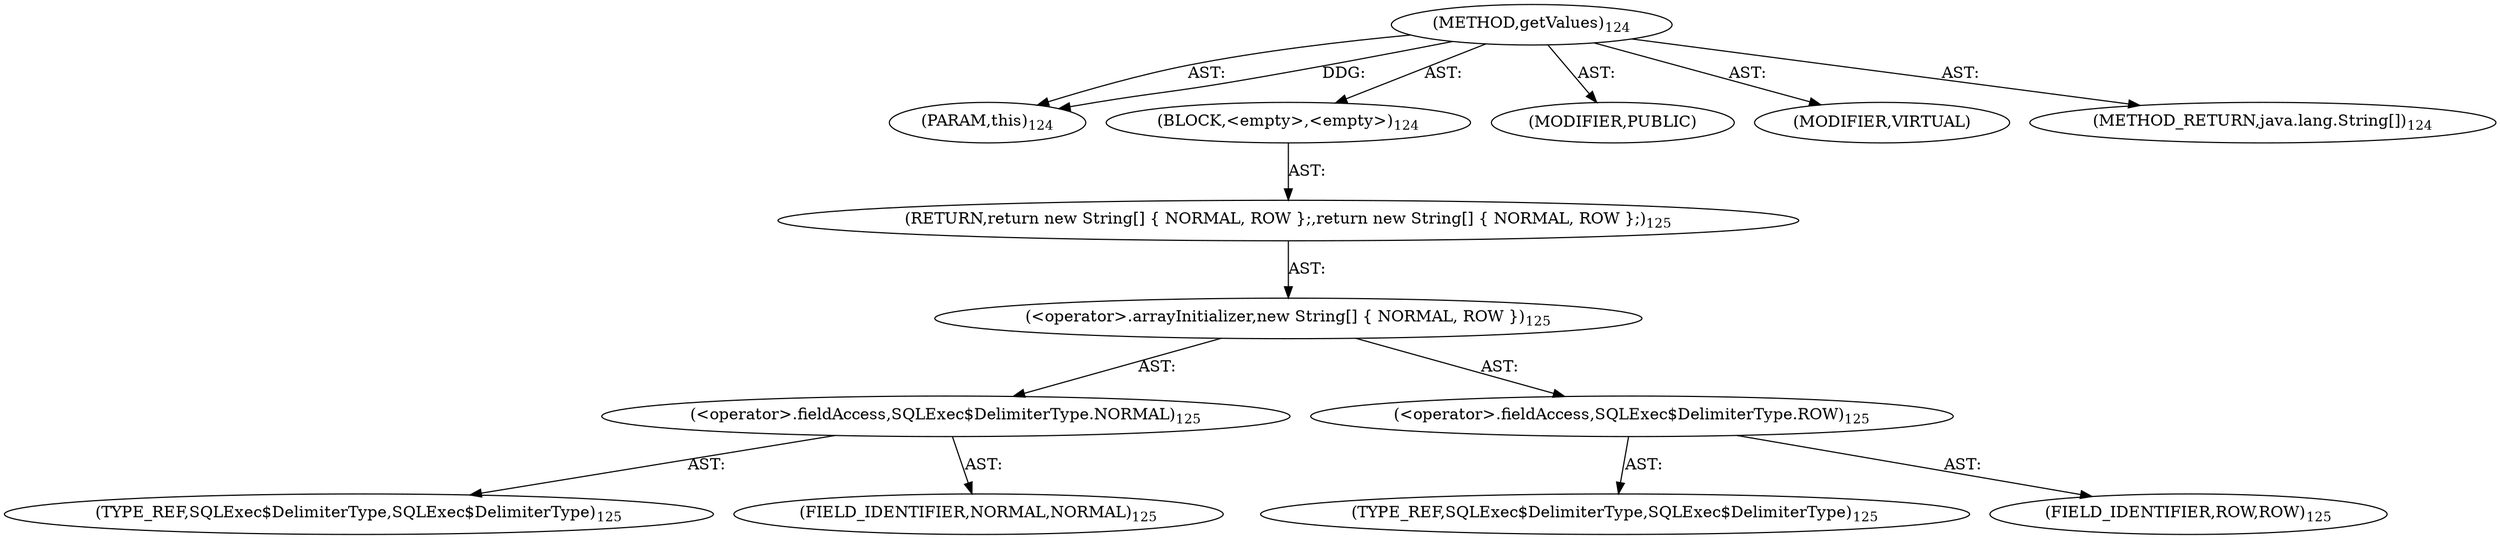 digraph "getValues" {  
"111669149696" [label = <(METHOD,getValues)<SUB>124</SUB>> ]
"115964117012" [label = <(PARAM,this)<SUB>124</SUB>> ]
"25769803776" [label = <(BLOCK,&lt;empty&gt;,&lt;empty&gt;)<SUB>124</SUB>> ]
"146028888064" [label = <(RETURN,return new String[] { NORMAL, ROW };,return new String[] { NORMAL, ROW };)<SUB>125</SUB>> ]
"30064771072" [label = <(&lt;operator&gt;.arrayInitializer,new String[] { NORMAL, ROW })<SUB>125</SUB>> ]
"30064771073" [label = <(&lt;operator&gt;.fieldAccess,SQLExec$DelimiterType.NORMAL)<SUB>125</SUB>> ]
"180388626432" [label = <(TYPE_REF,SQLExec$DelimiterType,SQLExec$DelimiterType)<SUB>125</SUB>> ]
"55834574848" [label = <(FIELD_IDENTIFIER,NORMAL,NORMAL)<SUB>125</SUB>> ]
"30064771074" [label = <(&lt;operator&gt;.fieldAccess,SQLExec$DelimiterType.ROW)<SUB>125</SUB>> ]
"180388626433" [label = <(TYPE_REF,SQLExec$DelimiterType,SQLExec$DelimiterType)<SUB>125</SUB>> ]
"55834574849" [label = <(FIELD_IDENTIFIER,ROW,ROW)<SUB>125</SUB>> ]
"133143986180" [label = <(MODIFIER,PUBLIC)> ]
"133143986181" [label = <(MODIFIER,VIRTUAL)> ]
"128849018880" [label = <(METHOD_RETURN,java.lang.String[])<SUB>124</SUB>> ]
  "111669149696" -> "115964117012"  [ label = "AST: "] 
  "111669149696" -> "25769803776"  [ label = "AST: "] 
  "111669149696" -> "133143986180"  [ label = "AST: "] 
  "111669149696" -> "133143986181"  [ label = "AST: "] 
  "111669149696" -> "128849018880"  [ label = "AST: "] 
  "25769803776" -> "146028888064"  [ label = "AST: "] 
  "146028888064" -> "30064771072"  [ label = "AST: "] 
  "30064771072" -> "30064771073"  [ label = "AST: "] 
  "30064771072" -> "30064771074"  [ label = "AST: "] 
  "30064771073" -> "180388626432"  [ label = "AST: "] 
  "30064771073" -> "55834574848"  [ label = "AST: "] 
  "30064771074" -> "180388626433"  [ label = "AST: "] 
  "30064771074" -> "55834574849"  [ label = "AST: "] 
  "111669149696" -> "115964117012"  [ label = "DDG: "] 
}
